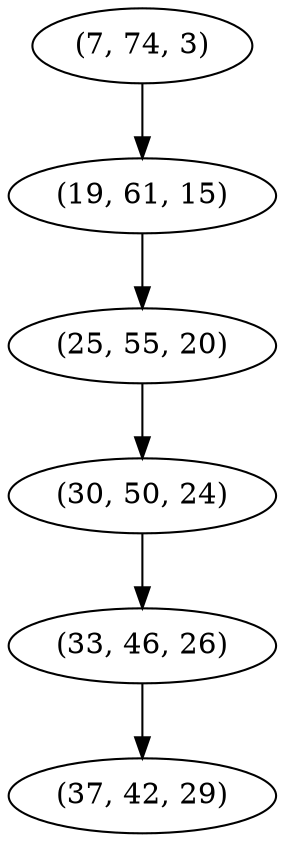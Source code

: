 digraph tree {
    "(7, 74, 3)";
    "(19, 61, 15)";
    "(25, 55, 20)";
    "(30, 50, 24)";
    "(33, 46, 26)";
    "(37, 42, 29)";
    "(7, 74, 3)" -> "(19, 61, 15)";
    "(19, 61, 15)" -> "(25, 55, 20)";
    "(25, 55, 20)" -> "(30, 50, 24)";
    "(30, 50, 24)" -> "(33, 46, 26)";
    "(33, 46, 26)" -> "(37, 42, 29)";
}
